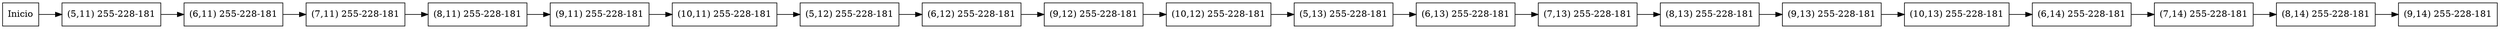 digraph firsGraph{
node [shape=record];
rankdir=LR;
node0 [label=" Inicio "];
node1[label="(5,11) 255-228-181"];
node0-> node1;
node2[label="(6,11) 255-228-181"];
node1-> node2;
node3[label="(7,11) 255-228-181"];
node2-> node3;
node4[label="(8,11) 255-228-181"];
node3-> node4;
node5[label="(9,11) 255-228-181"];
node4-> node5;
node6[label="(10,11) 255-228-181"];
node5-> node6;
node7[label="(5,12) 255-228-181"];
node6-> node7;
node8[label="(6,12) 255-228-181"];
node7-> node8;
node9[label="(9,12) 255-228-181"];
node8-> node9;
node10[label="(10,12) 255-228-181"];
node9-> node10;
node11[label="(5,13) 255-228-181"];
node10-> node11;
node12[label="(6,13) 255-228-181"];
node11-> node12;
node13[label="(7,13) 255-228-181"];
node12-> node13;
node14[label="(8,13) 255-228-181"];
node13-> node14;
node15[label="(9,13) 255-228-181"];
node14-> node15;
node16[label="(10,13) 255-228-181"];
node15-> node16;
node17[label="(6,14) 255-228-181"];
node16-> node17;
node18[label="(7,14) 255-228-181"];
node17-> node18;
node19[label="(8,14) 255-228-181"];
node18-> node19;
node20[label="(9,14) 255-228-181"];
node19-> node20;
}

